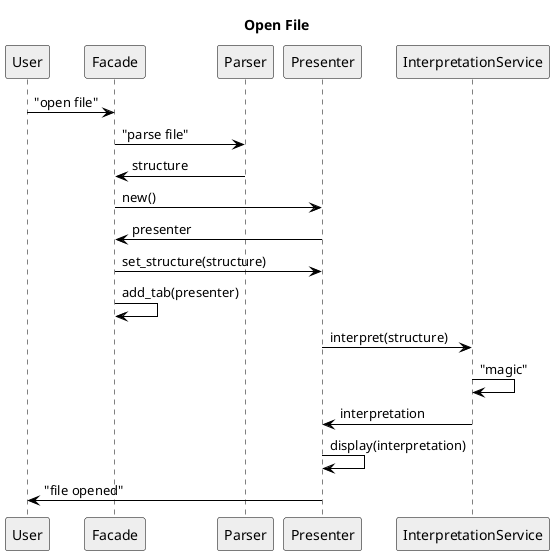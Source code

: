 @startuml
skinparam sequence {
    ParticipantBorderColor Black
    ParticipantBackgroundColor #EEE
    ParticipantBorderColor Black
    ArrowColor Black
    ActorBorderColor Black
    ActorBackgroundColor #EEE
    LifeLineBorderColor Black
}
title Open File

User -> Facade  : "open file"
Facade -> Parser    : "parse file"
Parser -> Facade    : structure
Facade -> Presenter : new()
Presenter -> Facade : presenter
Facade -> Presenter : set_structure(structure)
Facade -> Facade    : add_tab(presenter)
Presenter -> InterpretationService  : interpret(structure)
InterpretationService -> InterpretationService  : "magic"
InterpretationService -> Presenter  :interpretation
Presenter -> Presenter  : display(interpretation)
Presenter -> User   : "file opened"

@enduml